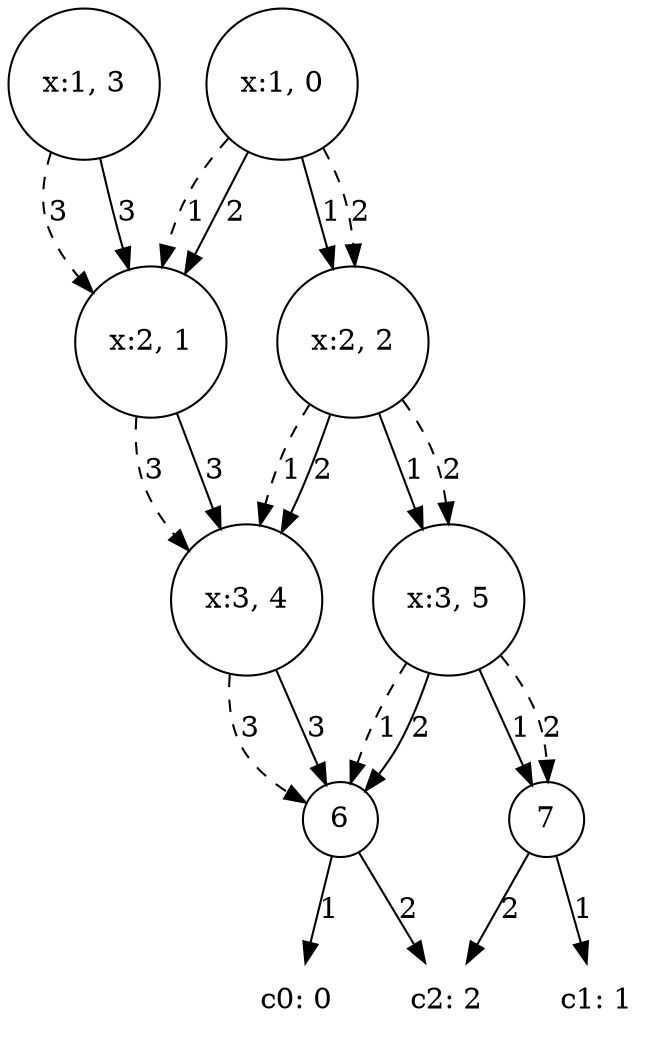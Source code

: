digraph Automaton {
  rankdir=TD;
  node [shape=circle];


"x:1, 0" -> "x:2, 1"[label = "1",style=dashed]
"x:1, 0" -> "x:2, 2"[label = "1"]
"x:1, 0" -> "x:2, 2"[label = "2",style=dashed]
"x:1, 0" -> "x:2, 1"[label = "2"]
"x:1, 3" -> "x:2, 1"[label = "3",style=dashed]
"x:1, 3" -> "x:2, 1"[label = "3"]
"x:2, 2" -> "x:3, 4"[label = "1",style=dashed]
"x:2, 2" -> "x:3, 5"[label = "1"]
"x:2, 2" -> "x:3, 5"[label = "2",style=dashed]
"x:2, 2" -> "x:3, 4"[label = "2"]
"x:2, 1" -> "x:3, 4"[label = "3",style=dashed]
"x:2, 1" -> "x:3, 4"[label = "3"]
"x:3, 5" -> "6"[label = "1",style=dashed]
"x:3, 5" -> "7"[label = "1"]
"x:3, 5" -> "7"[label = "2",style=dashed]
"x:3, 5" -> "6"[label = "2"]
"x:3, 4" -> "6"[label = "3",style=dashed]
"x:3, 4" -> "6"[label = "3"]
"c0: 0"[shape=plaintext]
"6" -> "c0: 0"[label = "1"]
"c1: 1"[shape=plaintext]
"7" -> "c1: 1"[label = "1"]
"c2: 2"[shape=plaintext]
"6" -> "c2: 2"[label = "2"]
"c2: 2"[shape=plaintext]
"7" -> "c2: 2"[label = "2"]
}
